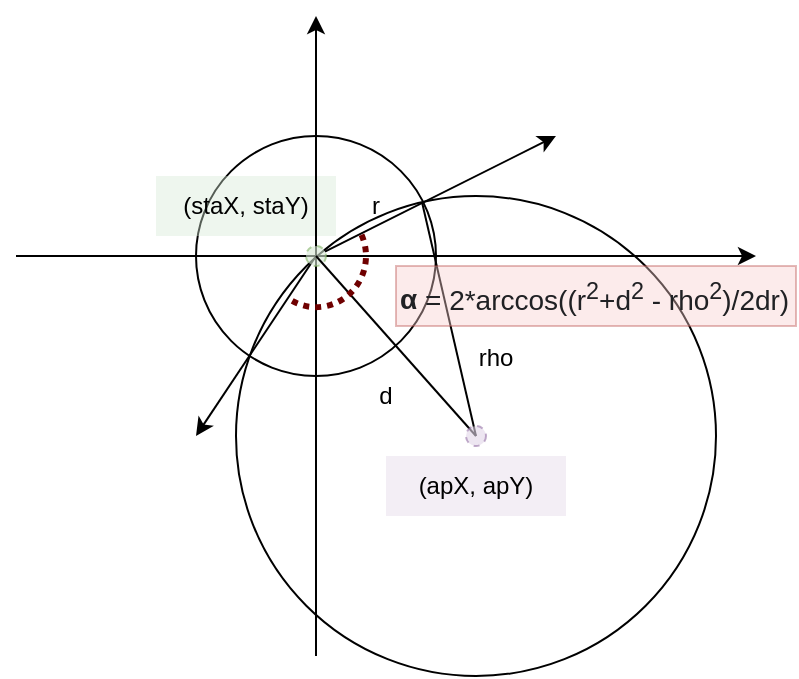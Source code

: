 <mxfile version="20.8.16" type="device"><diagram name="Page-1" id="Cqkk1m8VU_VsE58b3-KW"><mxGraphModel dx="683" dy="398" grid="1" gridSize="10" guides="1" tooltips="1" connect="1" arrows="1" fold="1" page="1" pageScale="1" pageWidth="827" pageHeight="1169" math="0" shadow="0"><root><mxCell id="0"/><mxCell id="1" parent="0"/><mxCell id="oIHXTwe_A-TQA2URIP3k-1" value="" style="ellipse;whiteSpace=wrap;html=1;aspect=fixed;fillColor=none;" parent="1" vertex="1"><mxGeometry x="120" y="240" width="240" height="240" as="geometry"/></mxCell><mxCell id="oIHXTwe_A-TQA2URIP3k-2" value="" style="ellipse;whiteSpace=wrap;html=1;aspect=fixed;fillColor=none;" parent="1" vertex="1"><mxGeometry x="100" y="210" width="120" height="120" as="geometry"/></mxCell><mxCell id="oIHXTwe_A-TQA2URIP3k-3" value="" style="endArrow=none;html=1;rounded=0;entryX=0.5;entryY=0.5;entryDx=0;entryDy=0;entryPerimeter=0;startArrow=none;" parent="1" source="oIHXTwe_A-TQA2URIP3k-28" target="oIHXTwe_A-TQA2URIP3k-1" edge="1"><mxGeometry width="50" height="50" relative="1" as="geometry"><mxPoint x="160" y="270" as="sourcePoint"/><mxPoint x="210" y="220" as="targetPoint"/></mxGeometry></mxCell><mxCell id="oIHXTwe_A-TQA2URIP3k-4" value="" style="endArrow=classic;html=1;rounded=0;" parent="1" edge="1"><mxGeometry width="50" height="50" relative="1" as="geometry"><mxPoint x="10" y="270" as="sourcePoint"/><mxPoint x="380" y="270" as="targetPoint"/></mxGeometry></mxCell><mxCell id="oIHXTwe_A-TQA2URIP3k-7" value="(staX, staY)" style="text;html=1;strokeColor=none;fillColor=#d5e8d4;align=center;verticalAlign=middle;whiteSpace=wrap;rounded=0;opacity=40;" parent="1" vertex="1"><mxGeometry x="80" y="230" width="90" height="30" as="geometry"/></mxCell><mxCell id="oIHXTwe_A-TQA2URIP3k-8" value="(apX, apY)" style="text;html=1;strokeColor=none;fillColor=#e1d5e7;align=center;verticalAlign=middle;whiteSpace=wrap;rounded=0;opacity=40;" parent="1" vertex="1"><mxGeometry x="195" y="370" width="90" height="30" as="geometry"/></mxCell><mxCell id="oIHXTwe_A-TQA2URIP3k-9" value="" style="endArrow=classic;html=1;rounded=0;fontColor=default;" parent="1" edge="1"><mxGeometry width="50" height="50" relative="1" as="geometry"><mxPoint x="160" y="470" as="sourcePoint"/><mxPoint x="160" y="150" as="targetPoint"/></mxGeometry></mxCell><mxCell id="oIHXTwe_A-TQA2URIP3k-10" value="" style="endArrow=none;html=1;rounded=0;dashed=1;startArrow=none;" parent="1" edge="1"><mxGeometry width="50" height="50" relative="1" as="geometry"><mxPoint x="60.38" y="379.961" as="sourcePoint"/><mxPoint x="60" y="380" as="targetPoint"/></mxGeometry></mxCell><mxCell id="ZM2Au-Kpp7pli60Ea6Cd-2" value="" style="endArrow=classic;html=1;rounded=0;startArrow=none;" parent="1" source="oIHXTwe_A-TQA2URIP3k-27" edge="1"><mxGeometry width="50" height="50" relative="1" as="geometry"><mxPoint x="160" y="270" as="sourcePoint"/><mxPoint x="280" y="210" as="targetPoint"/></mxGeometry></mxCell><mxCell id="ZM2Au-Kpp7pli60Ea6Cd-3" value="" style="endArrow=classic;html=1;rounded=0;" parent="1" edge="1"><mxGeometry width="50" height="50" relative="1" as="geometry"><mxPoint x="160" y="270" as="sourcePoint"/><mxPoint x="100" y="360" as="targetPoint"/></mxGeometry></mxCell><mxCell id="ZM2Au-Kpp7pli60Ea6Cd-4" value="" style="endArrow=none;html=1;rounded=0;" parent="1" target="oIHXTwe_A-TQA2URIP3k-27" edge="1"><mxGeometry width="50" height="50" relative="1" as="geometry"><mxPoint x="160" y="270" as="sourcePoint"/><mxPoint x="280" y="210" as="targetPoint"/></mxGeometry></mxCell><mxCell id="oIHXTwe_A-TQA2URIP3k-27" value="" style="ellipse;whiteSpace=wrap;html=1;aspect=fixed;dashed=1;labelBackgroundColor=none;fillColor=#d5e8d4;strokeColor=#82b366;opacity=60;" parent="1" vertex="1"><mxGeometry x="155" y="265" width="10" height="10" as="geometry"/></mxCell><mxCell id="ZM2Au-Kpp7pli60Ea6Cd-5" value="" style="endArrow=none;html=1;rounded=0;entryX=0.942;entryY=0.277;entryDx=0;entryDy=0;entryPerimeter=0;" parent="1" target="oIHXTwe_A-TQA2URIP3k-2" edge="1"><mxGeometry width="50" height="50" relative="1" as="geometry"><mxPoint x="240" y="360" as="sourcePoint"/><mxPoint x="330" y="260" as="targetPoint"/></mxGeometry></mxCell><mxCell id="ZM2Au-Kpp7pli60Ea6Cd-6" value="" style="endArrow=none;html=1;rounded=0;entryX=0.5;entryY=0.5;entryDx=0;entryDy=0;entryPerimeter=0;" parent="1" target="oIHXTwe_A-TQA2URIP3k-28" edge="1"><mxGeometry width="50" height="50" relative="1" as="geometry"><mxPoint x="160" y="270" as="sourcePoint"/><mxPoint x="240" y="360" as="targetPoint"/></mxGeometry></mxCell><mxCell id="oIHXTwe_A-TQA2URIP3k-28" value="" style="ellipse;whiteSpace=wrap;html=1;aspect=fixed;dashed=1;labelBackgroundColor=none;fillColor=#e1d5e7;opacity=60;strokeColor=#9673a6;" parent="1" vertex="1"><mxGeometry x="235" y="355" width="10" height="10" as="geometry"/></mxCell><mxCell id="ZM2Au-Kpp7pli60Ea6Cd-9" value="d" style="text;html=1;strokeColor=none;fillColor=none;align=center;verticalAlign=middle;whiteSpace=wrap;rounded=0;" parent="1" vertex="1"><mxGeometry x="165" y="325" width="60" height="30" as="geometry"/></mxCell><mxCell id="ZM2Au-Kpp7pli60Ea6Cd-10" value="rho" style="text;html=1;strokeColor=none;fillColor=none;align=center;verticalAlign=middle;whiteSpace=wrap;rounded=0;" parent="1" vertex="1"><mxGeometry x="220" y="306" width="60" height="30" as="geometry"/></mxCell><mxCell id="ZM2Au-Kpp7pli60Ea6Cd-11" value="r" style="text;html=1;strokeColor=none;fillColor=none;align=center;verticalAlign=middle;whiteSpace=wrap;rounded=0;" parent="1" vertex="1"><mxGeometry x="160" y="230" width="60" height="30" as="geometry"/></mxCell><mxCell id="ZM2Au-Kpp7pli60Ea6Cd-12" value="&lt;b style=&quot;color: rgb(32, 33, 36); font-family: &amp;quot;Google Sans&amp;quot;, arial, sans-serif; font-size: 14px;&quot;&gt;α &lt;/b&gt;&lt;span style=&quot;color: rgb(32, 33, 36); font-family: &amp;quot;Google Sans&amp;quot;, arial, sans-serif; font-size: 14px;&quot;&gt;= 2*arccos((r&lt;sup&gt;2&lt;/sup&gt;+d&lt;sup&gt;2&lt;/sup&gt; - rho&lt;sup&gt;2&lt;/sup&gt;)/2dr)&lt;/span&gt;" style="text;html=1;strokeColor=#b85450;fillColor=#f8cecc;align=left;verticalAlign=middle;whiteSpace=wrap;rounded=0;labelBackgroundColor=none;opacity=40;" parent="1" vertex="1"><mxGeometry x="200" y="275" width="200" height="30" as="geometry"/></mxCell><mxCell id="ZM2Au-Kpp7pli60Ea6Cd-7" value="" style="verticalLabelPosition=bottom;verticalAlign=top;html=1;shape=mxgraph.basic.arc;startAngle=0.432;endAngle=0.844;rotation=-90;dashed=1;dashPattern=1 1;fillColor=#a20025;strokeColor=#6F0000;fontColor=#ffffff;strokeWidth=3;" parent="1" vertex="1"><mxGeometry x="134.42" y="245" width="51.15" height="50" as="geometry"/></mxCell></root></mxGraphModel></diagram></mxfile>